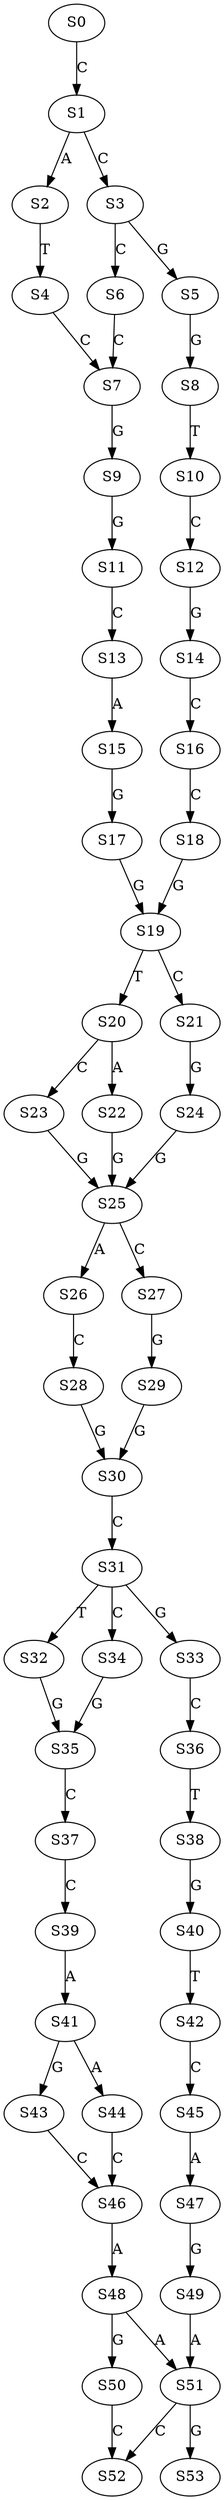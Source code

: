strict digraph  {
	S0 -> S1 [ label = C ];
	S1 -> S2 [ label = A ];
	S1 -> S3 [ label = C ];
	S2 -> S4 [ label = T ];
	S3 -> S5 [ label = G ];
	S3 -> S6 [ label = C ];
	S4 -> S7 [ label = C ];
	S5 -> S8 [ label = G ];
	S6 -> S7 [ label = C ];
	S7 -> S9 [ label = G ];
	S8 -> S10 [ label = T ];
	S9 -> S11 [ label = G ];
	S10 -> S12 [ label = C ];
	S11 -> S13 [ label = C ];
	S12 -> S14 [ label = G ];
	S13 -> S15 [ label = A ];
	S14 -> S16 [ label = C ];
	S15 -> S17 [ label = G ];
	S16 -> S18 [ label = C ];
	S17 -> S19 [ label = G ];
	S18 -> S19 [ label = G ];
	S19 -> S20 [ label = T ];
	S19 -> S21 [ label = C ];
	S20 -> S22 [ label = A ];
	S20 -> S23 [ label = C ];
	S21 -> S24 [ label = G ];
	S22 -> S25 [ label = G ];
	S23 -> S25 [ label = G ];
	S24 -> S25 [ label = G ];
	S25 -> S26 [ label = A ];
	S25 -> S27 [ label = C ];
	S26 -> S28 [ label = C ];
	S27 -> S29 [ label = G ];
	S28 -> S30 [ label = G ];
	S29 -> S30 [ label = G ];
	S30 -> S31 [ label = C ];
	S31 -> S32 [ label = T ];
	S31 -> S33 [ label = G ];
	S31 -> S34 [ label = C ];
	S32 -> S35 [ label = G ];
	S33 -> S36 [ label = C ];
	S34 -> S35 [ label = G ];
	S35 -> S37 [ label = C ];
	S36 -> S38 [ label = T ];
	S37 -> S39 [ label = C ];
	S38 -> S40 [ label = G ];
	S39 -> S41 [ label = A ];
	S40 -> S42 [ label = T ];
	S41 -> S43 [ label = G ];
	S41 -> S44 [ label = A ];
	S42 -> S45 [ label = C ];
	S43 -> S46 [ label = C ];
	S44 -> S46 [ label = C ];
	S45 -> S47 [ label = A ];
	S46 -> S48 [ label = A ];
	S47 -> S49 [ label = G ];
	S48 -> S50 [ label = G ];
	S48 -> S51 [ label = A ];
	S49 -> S51 [ label = A ];
	S50 -> S52 [ label = C ];
	S51 -> S53 [ label = G ];
	S51 -> S52 [ label = C ];
}
